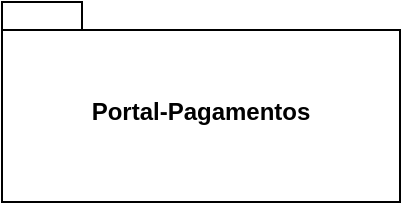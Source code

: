 <mxfile version="26.2.12">
  <diagram name="Página-1" id="A44tEHCYRgdR1Wf6BNa2">
    <mxGraphModel dx="1009" dy="589" grid="1" gridSize="10" guides="1" tooltips="1" connect="1" arrows="1" fold="1" page="1" pageScale="1" pageWidth="827" pageHeight="1169" math="0" shadow="0">
      <root>
        <mxCell id="0" />
        <mxCell id="1" parent="0" />
        <mxCell id="MyluQhDpE-UlXVvebqe_-1" value="Portal-Pagamentos" style="shape=folder;fontStyle=1;spacingTop=10;tabWidth=40;tabHeight=14;tabPosition=left;html=1;whiteSpace=wrap;" vertex="1" parent="1">
          <mxGeometry x="50" y="30" width="199" height="100" as="geometry" />
        </mxCell>
      </root>
    </mxGraphModel>
  </diagram>
</mxfile>
